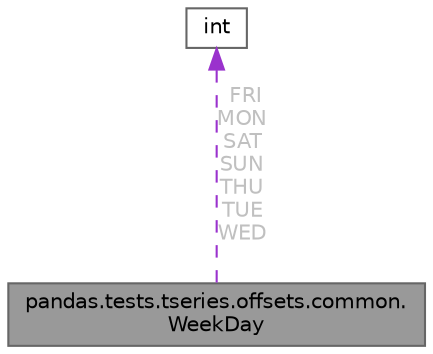 digraph "pandas.tests.tseries.offsets.common.WeekDay"
{
 // LATEX_PDF_SIZE
  bgcolor="transparent";
  edge [fontname=Helvetica,fontsize=10,labelfontname=Helvetica,labelfontsize=10];
  node [fontname=Helvetica,fontsize=10,shape=box,height=0.2,width=0.4];
  Node1 [id="Node000001",label="pandas.tests.tseries.offsets.common.\lWeekDay",height=0.2,width=0.4,color="gray40", fillcolor="grey60", style="filled", fontcolor="black",tooltip=" "];
  Node2 -> Node1 [id="edge2_Node000001_Node000002",dir="back",color="darkorchid3",style="dashed",tooltip=" ",label=" FRI\nMON\nSAT\nSUN\nTHU\nTUE\nWED",fontcolor="grey" ];
  Node2 [id="Node000002",label="int",height=0.2,width=0.4,color="gray40", fillcolor="white", style="filled",tooltip=" "];
}
